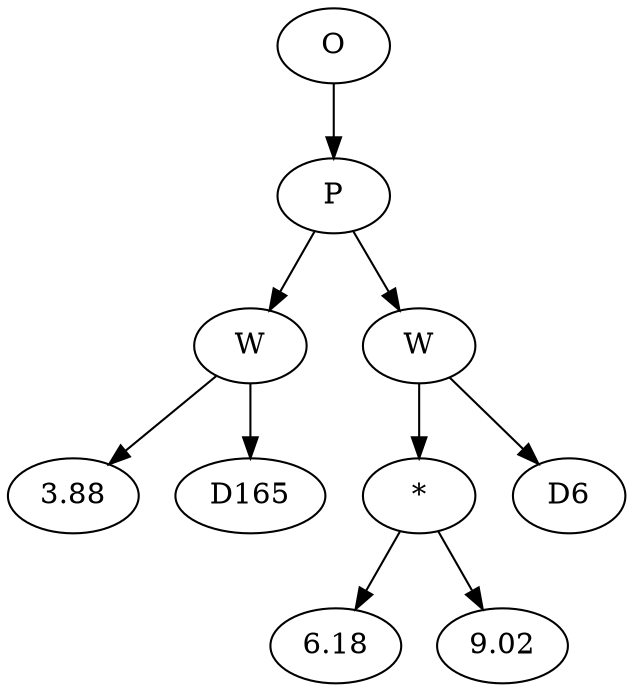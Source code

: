// Tree
digraph {
	15359567 [label=O]
	15359568 [label=P]
	15359567 -> 15359568
	15359569 [label=W]
	15359568 -> 15359569
	15359570 [label=3.88]
	15359569 -> 15359570
	15359571 [label=D165]
	15359569 -> 15359571
	15359572 [label=W]
	15359568 -> 15359572
	15359573 [label="*"]
	15359572 -> 15359573
	15359574 [label=6.18]
	15359573 -> 15359574
	15359575 [label=9.02]
	15359573 -> 15359575
	15359576 [label=D6]
	15359572 -> 15359576
}
